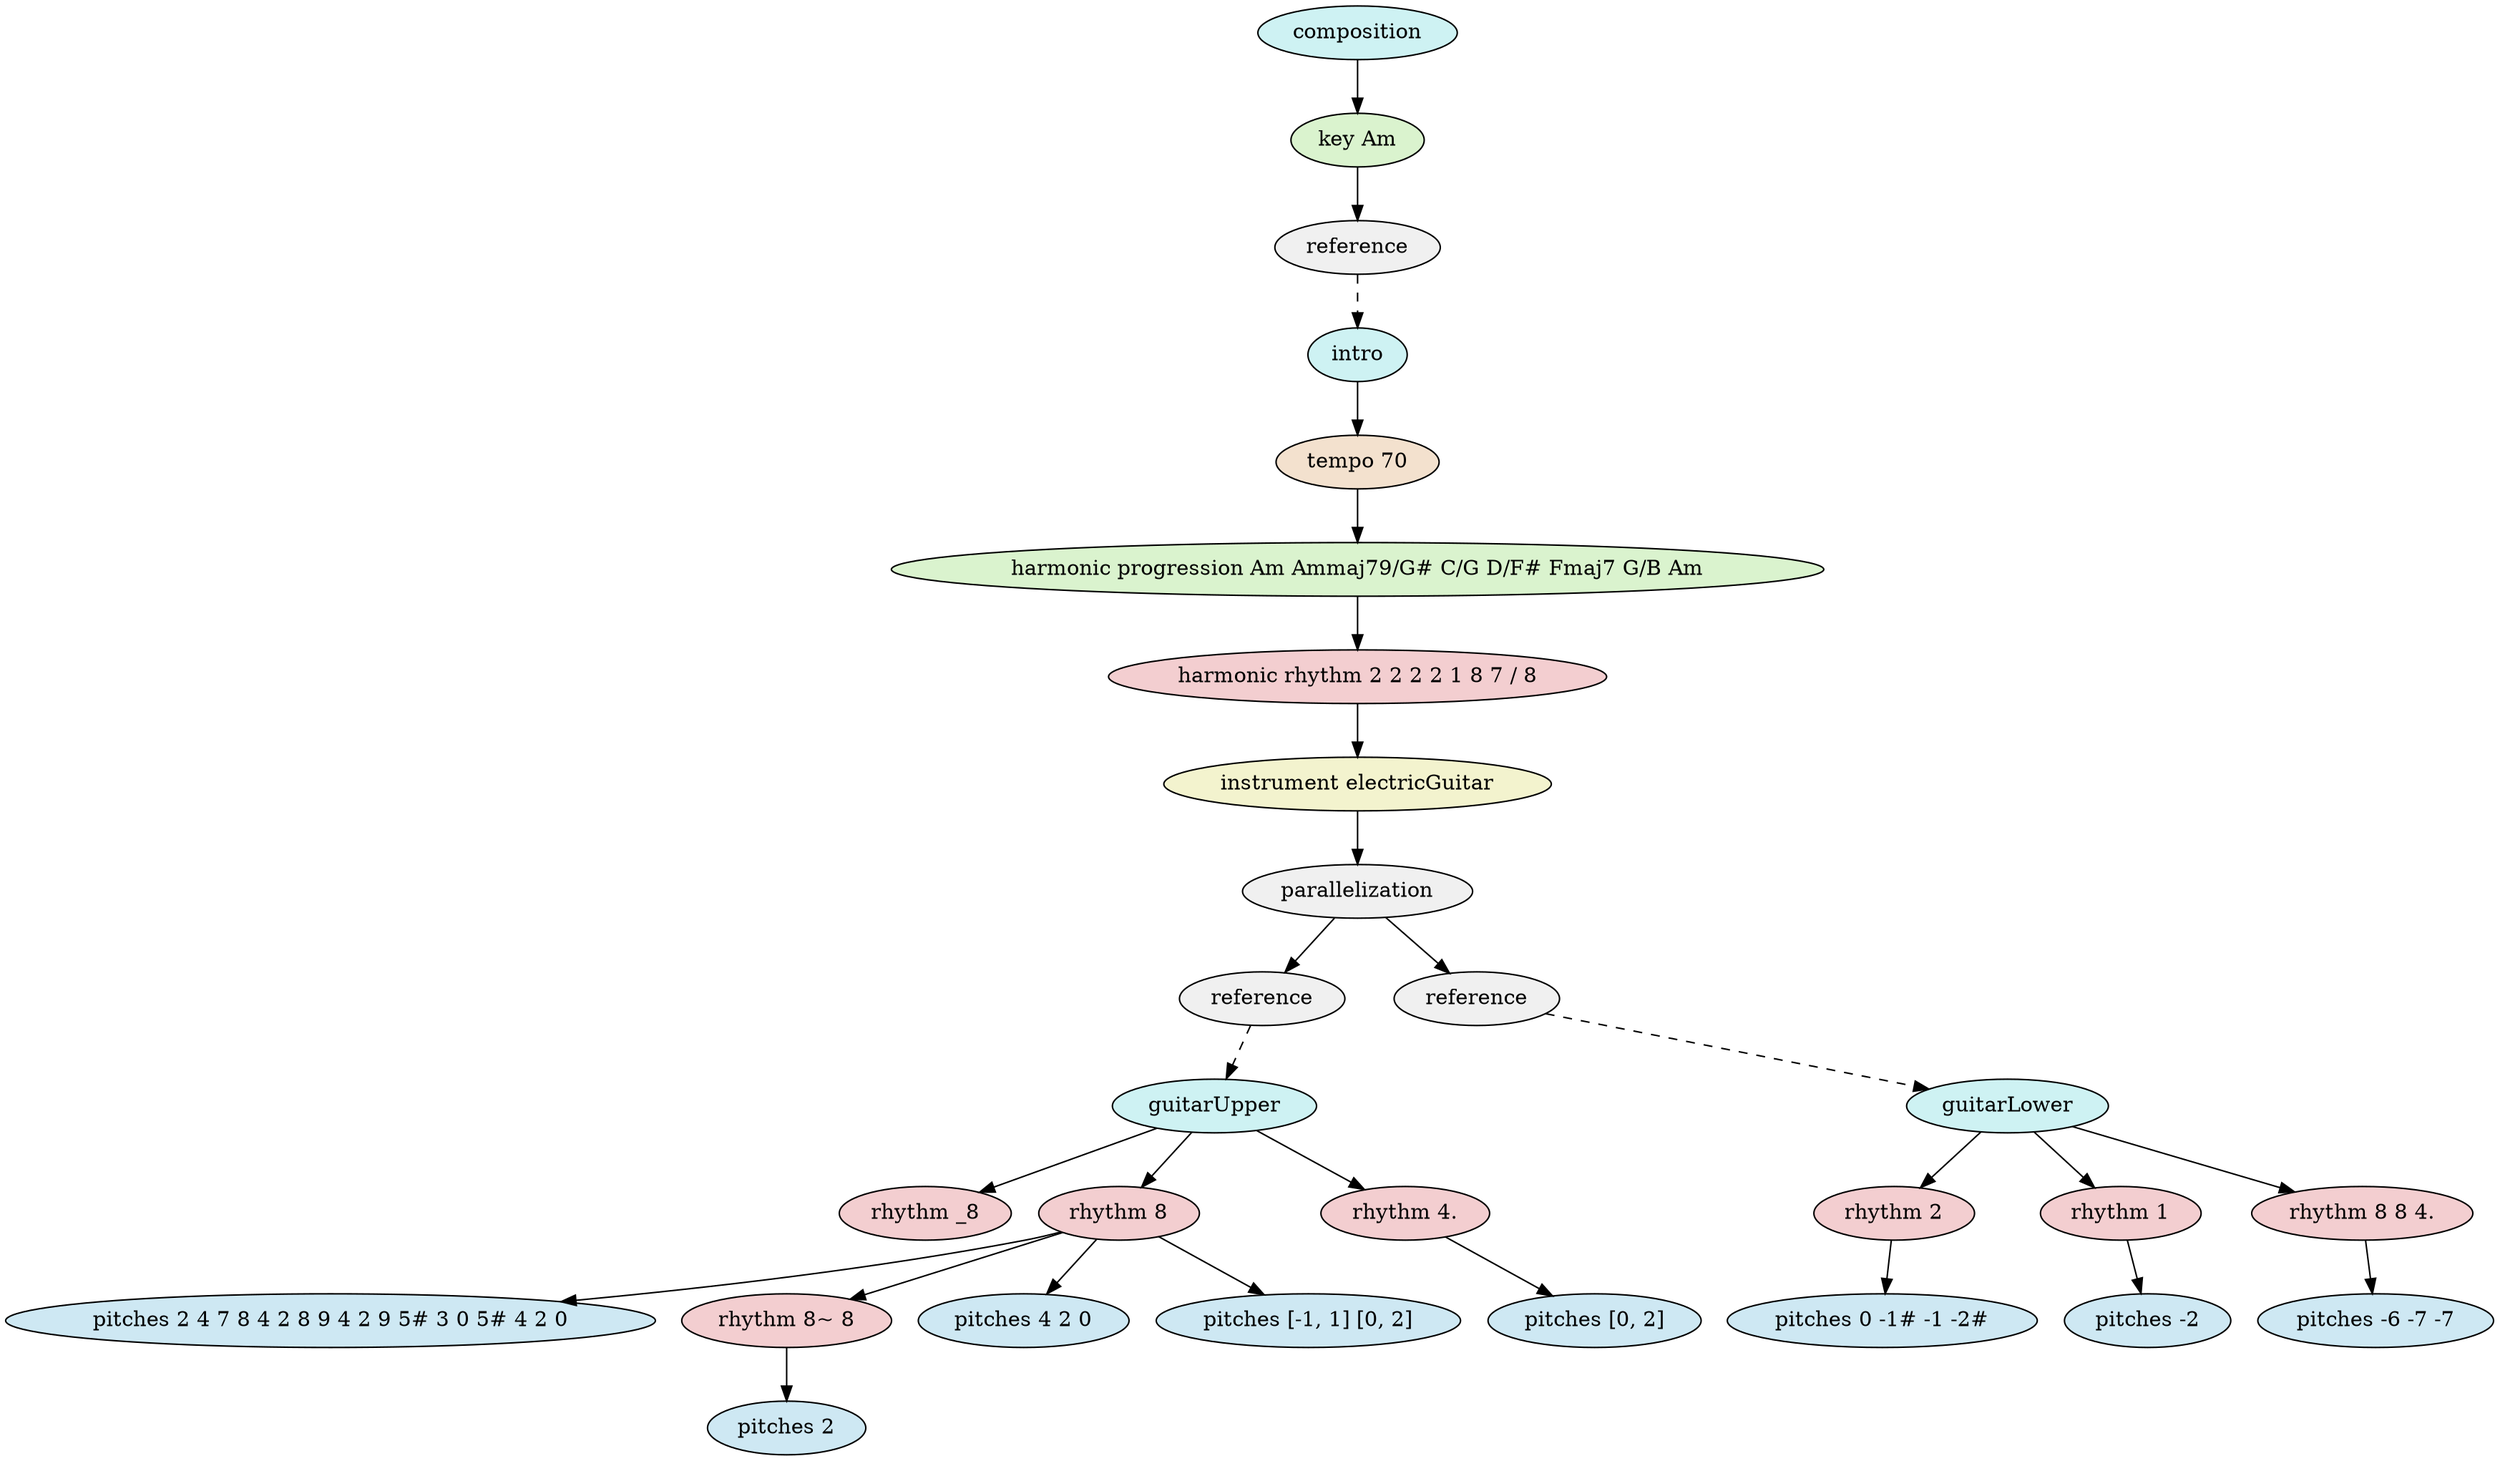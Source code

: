 digraph compositionModel {
    graph [ordering="out"];
    n0 [fillcolor="#cef2f3",style="filled",label="composition"];
    n1 [fillcolor="#daf3ce",style="filled",label="key Am"];
    n0 -> n1;
    n2 [fillcolor="#f0f0f0",style="filled",label="reference"];
    n1 -> n2;
    n3 [fillcolor="#cef2f3",style="filled",label="intro"];
    n4 [fillcolor="#f3e1ce",style="filled",label="tempo 70"];
    n3 -> n4;
    n5 [fillcolor="#daf3ce",style="filled",label="harmonic progression Am Ammaj79/G# C/G D/F# Fmaj7 G/B Am"];
    n4 -> n5;
    n6 [fillcolor="#f3ced0",style="filled",label="harmonic rhythm 2 2 2 2 1 8 7 / 8"];
    n5 -> n6;
    n7 [fillcolor="#f3f3ce",style="filled",label="instrument electricGuitar"];
    n6 -> n7;
    n8 [fillcolor="#f0f0f0",style="filled",label="parallelization"];
    n7 -> n8;
    n9 [fillcolor="#f0f0f0",style="filled",label="reference"];
    n8 -> n9;
    n10 [fillcolor="#f0f0f0",style="filled",label="reference"];
    n8 -> n10;
    n11 [fillcolor="#cef2f3",style="filled",label="guitarUpper"];
    n12 [fillcolor="#f3ced0",style="filled",label="rhythm _8"];
    n11 -> n12;
    n13 [fillcolor="#f3ced0",style="filled",label="rhythm 8"];
    n11 -> n13;
    n14 [fillcolor="#cee8f3",style="filled",label="pitches 2 4 7 8 4 2 8 9 4 2 9 5# 3 0 5# 4 2 0"];
    n13 -> n14;
    n15 [fillcolor="#f3ced0",style="filled",label="rhythm 8~ 8"];
    n13 -> n15;
    n16 [fillcolor="#cee8f3",style="filled",label="pitches 2"];
    n15 -> n16;
    n17 [fillcolor="#cee8f3",style="filled",label="pitches 4 2 0"];
    n13 -> n17;
    n18 [fillcolor="#cee8f3",style="filled",label="pitches [-1, 1] [0, 2]"];
    n13 -> n18;
    n19 [fillcolor="#f3ced0",style="filled",label="rhythm 4."];
    n11 -> n19;
    n20 [fillcolor="#cee8f3",style="filled",label="pitches [0, 2]"];
    n19 -> n20;
    n21 [fillcolor="#cef2f3",style="filled",label="guitarLower"];
    n22 [fillcolor="#f3ced0",style="filled",label="rhythm 2"];
    n21 -> n22;
    n23 [fillcolor="#cee8f3",style="filled",label="pitches 0 -1# -1 -2#"];
    n22 -> n23;
    n24 [fillcolor="#f3ced0",style="filled",label="rhythm 1"];
    n21 -> n24;
    n25 [fillcolor="#cee8f3",style="filled",label="pitches -2"];
    n24 -> n25;
    n26 [fillcolor="#f3ced0",style="filled",label="rhythm 8 8 4."];
    n21 -> n26;
    n27 [fillcolor="#cee8f3",style="filled",label="pitches -6 -7 -7"];
    n26 -> n27;
    n2 -> n3 [style="dashed"];
    n9 -> n11 [style="dashed"];
    n10 -> n21 [style="dashed"];
}